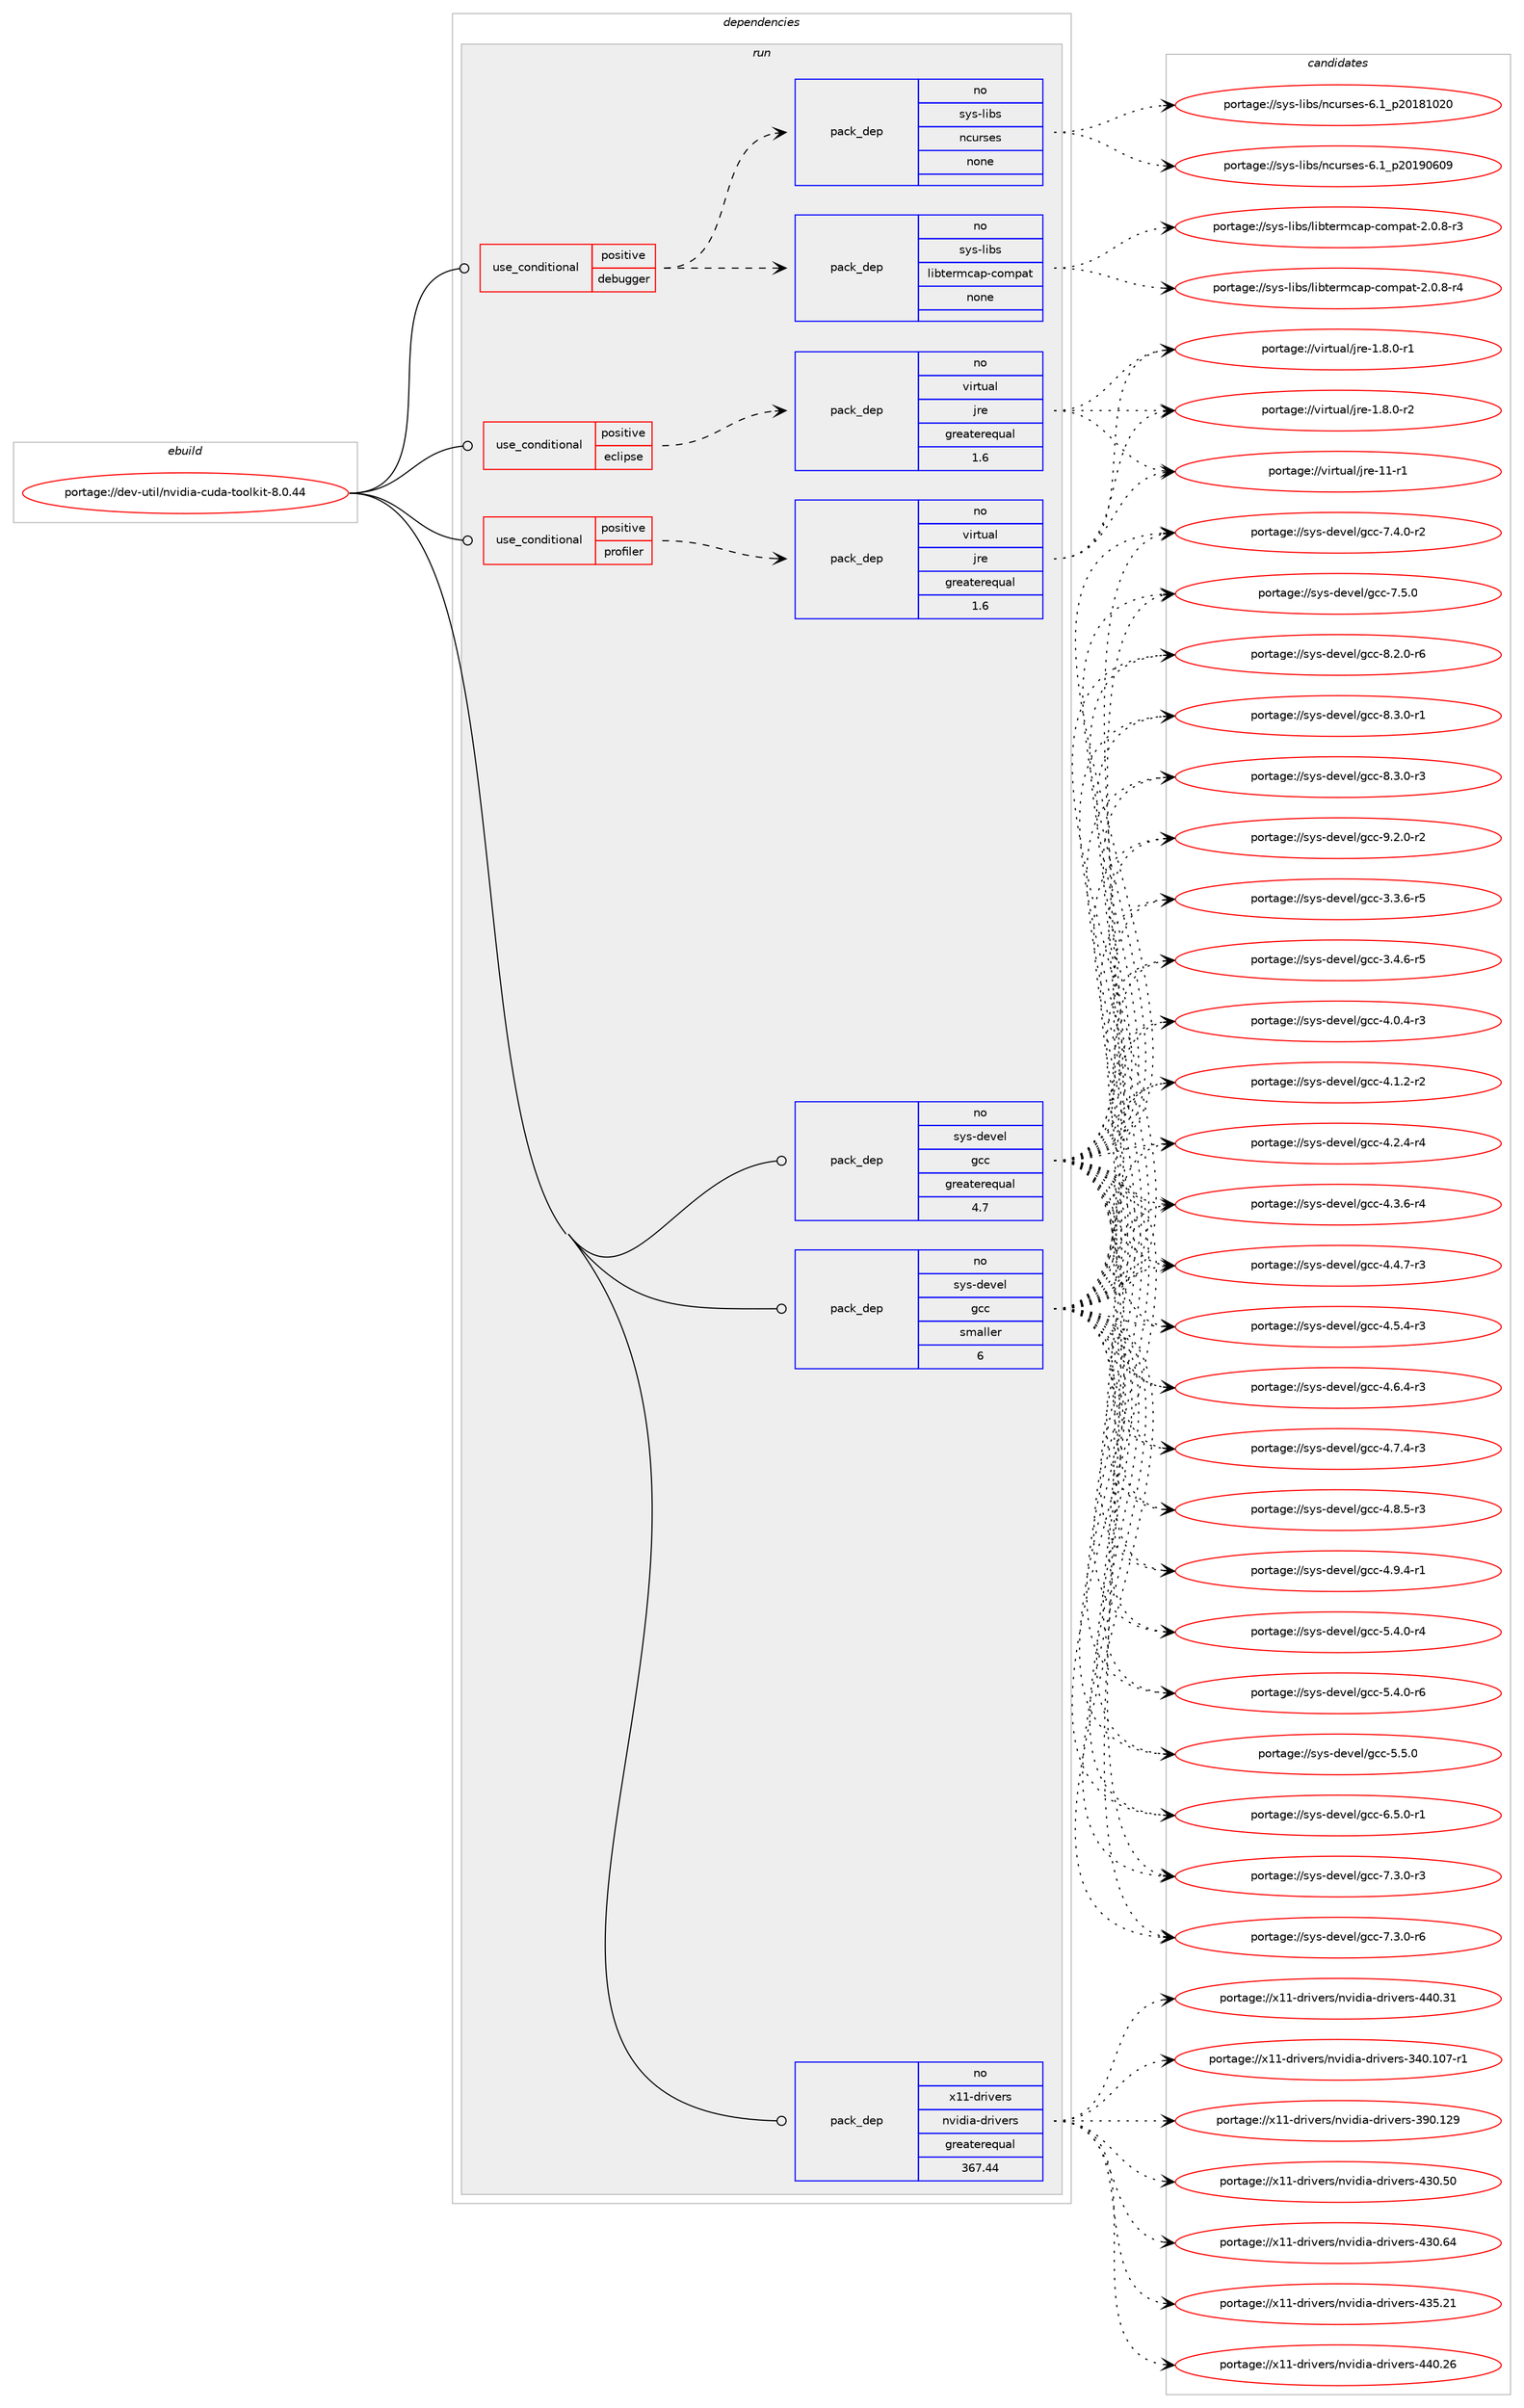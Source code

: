 digraph prolog {

# *************
# Graph options
# *************

newrank=true;
concentrate=true;
compound=true;
graph [rankdir=LR,fontname=Helvetica,fontsize=10,ranksep=1.5];#, ranksep=2.5, nodesep=0.2];
edge  [arrowhead=vee];
node  [fontname=Helvetica,fontsize=10];

# **********
# The ebuild
# **********

subgraph cluster_leftcol {
color=gray;
rank=same;
label=<<i>ebuild</i>>;
id [label="portage://dev-util/nvidia-cuda-toolkit-8.0.44", color=red, width=4, href="../dev-util/nvidia-cuda-toolkit-8.0.44.svg"];
}

# ****************
# The dependencies
# ****************

subgraph cluster_midcol {
color=gray;
label=<<i>dependencies</i>>;
subgraph cluster_compile {
fillcolor="#eeeeee";
style=filled;
label=<<i>compile</i>>;
}
subgraph cluster_compileandrun {
fillcolor="#eeeeee";
style=filled;
label=<<i>compile and run</i>>;
}
subgraph cluster_run {
fillcolor="#eeeeee";
style=filled;
label=<<i>run</i>>;
subgraph cond71565 {
dependency264196 [label=<<TABLE BORDER="0" CELLBORDER="1" CELLSPACING="0" CELLPADDING="4"><TR><TD ROWSPAN="3" CELLPADDING="10">use_conditional</TD></TR><TR><TD>positive</TD></TR><TR><TD>debugger</TD></TR></TABLE>>, shape=none, color=red];
subgraph pack188939 {
dependency264197 [label=<<TABLE BORDER="0" CELLBORDER="1" CELLSPACING="0" CELLPADDING="4" WIDTH="220"><TR><TD ROWSPAN="6" CELLPADDING="30">pack_dep</TD></TR><TR><TD WIDTH="110">no</TD></TR><TR><TD>sys-libs</TD></TR><TR><TD>libtermcap-compat</TD></TR><TR><TD>none</TD></TR><TR><TD></TD></TR></TABLE>>, shape=none, color=blue];
}
dependency264196:e -> dependency264197:w [weight=20,style="dashed",arrowhead="vee"];
subgraph pack188940 {
dependency264198 [label=<<TABLE BORDER="0" CELLBORDER="1" CELLSPACING="0" CELLPADDING="4" WIDTH="220"><TR><TD ROWSPAN="6" CELLPADDING="30">pack_dep</TD></TR><TR><TD WIDTH="110">no</TD></TR><TR><TD>sys-libs</TD></TR><TR><TD>ncurses</TD></TR><TR><TD>none</TD></TR><TR><TD></TD></TR></TABLE>>, shape=none, color=blue];
}
dependency264196:e -> dependency264198:w [weight=20,style="dashed",arrowhead="vee"];
}
id:e -> dependency264196:w [weight=20,style="solid",arrowhead="odot"];
subgraph cond71566 {
dependency264199 [label=<<TABLE BORDER="0" CELLBORDER="1" CELLSPACING="0" CELLPADDING="4"><TR><TD ROWSPAN="3" CELLPADDING="10">use_conditional</TD></TR><TR><TD>positive</TD></TR><TR><TD>eclipse</TD></TR></TABLE>>, shape=none, color=red];
subgraph pack188941 {
dependency264200 [label=<<TABLE BORDER="0" CELLBORDER="1" CELLSPACING="0" CELLPADDING="4" WIDTH="220"><TR><TD ROWSPAN="6" CELLPADDING="30">pack_dep</TD></TR><TR><TD WIDTH="110">no</TD></TR><TR><TD>virtual</TD></TR><TR><TD>jre</TD></TR><TR><TD>greaterequal</TD></TR><TR><TD>1.6</TD></TR></TABLE>>, shape=none, color=blue];
}
dependency264199:e -> dependency264200:w [weight=20,style="dashed",arrowhead="vee"];
}
id:e -> dependency264199:w [weight=20,style="solid",arrowhead="odot"];
subgraph cond71567 {
dependency264201 [label=<<TABLE BORDER="0" CELLBORDER="1" CELLSPACING="0" CELLPADDING="4"><TR><TD ROWSPAN="3" CELLPADDING="10">use_conditional</TD></TR><TR><TD>positive</TD></TR><TR><TD>profiler</TD></TR></TABLE>>, shape=none, color=red];
subgraph pack188942 {
dependency264202 [label=<<TABLE BORDER="0" CELLBORDER="1" CELLSPACING="0" CELLPADDING="4" WIDTH="220"><TR><TD ROWSPAN="6" CELLPADDING="30">pack_dep</TD></TR><TR><TD WIDTH="110">no</TD></TR><TR><TD>virtual</TD></TR><TR><TD>jre</TD></TR><TR><TD>greaterequal</TD></TR><TR><TD>1.6</TD></TR></TABLE>>, shape=none, color=blue];
}
dependency264201:e -> dependency264202:w [weight=20,style="dashed",arrowhead="vee"];
}
id:e -> dependency264201:w [weight=20,style="solid",arrowhead="odot"];
subgraph pack188943 {
dependency264203 [label=<<TABLE BORDER="0" CELLBORDER="1" CELLSPACING="0" CELLPADDING="4" WIDTH="220"><TR><TD ROWSPAN="6" CELLPADDING="30">pack_dep</TD></TR><TR><TD WIDTH="110">no</TD></TR><TR><TD>sys-devel</TD></TR><TR><TD>gcc</TD></TR><TR><TD>greaterequal</TD></TR><TR><TD>4.7</TD></TR></TABLE>>, shape=none, color=blue];
}
id:e -> dependency264203:w [weight=20,style="solid",arrowhead="odot"];
subgraph pack188944 {
dependency264204 [label=<<TABLE BORDER="0" CELLBORDER="1" CELLSPACING="0" CELLPADDING="4" WIDTH="220"><TR><TD ROWSPAN="6" CELLPADDING="30">pack_dep</TD></TR><TR><TD WIDTH="110">no</TD></TR><TR><TD>sys-devel</TD></TR><TR><TD>gcc</TD></TR><TR><TD>smaller</TD></TR><TR><TD>6</TD></TR></TABLE>>, shape=none, color=blue];
}
id:e -> dependency264204:w [weight=20,style="solid",arrowhead="odot"];
subgraph pack188945 {
dependency264205 [label=<<TABLE BORDER="0" CELLBORDER="1" CELLSPACING="0" CELLPADDING="4" WIDTH="220"><TR><TD ROWSPAN="6" CELLPADDING="30">pack_dep</TD></TR><TR><TD WIDTH="110">no</TD></TR><TR><TD>x11-drivers</TD></TR><TR><TD>nvidia-drivers</TD></TR><TR><TD>greaterequal</TD></TR><TR><TD>367.44</TD></TR></TABLE>>, shape=none, color=blue];
}
id:e -> dependency264205:w [weight=20,style="solid",arrowhead="odot"];
}
}

# **************
# The candidates
# **************

subgraph cluster_choices {
rank=same;
color=gray;
label=<<i>candidates</i>>;

subgraph choice188939 {
color=black;
nodesep=1;
choiceportage1151211154510810598115471081059811610111410999971124599111109112971164550464846564511451 [label="portage://sys-libs/libtermcap-compat-2.0.8-r3", color=red, width=4,href="../sys-libs/libtermcap-compat-2.0.8-r3.svg"];
choiceportage1151211154510810598115471081059811610111410999971124599111109112971164550464846564511452 [label="portage://sys-libs/libtermcap-compat-2.0.8-r4", color=red, width=4,href="../sys-libs/libtermcap-compat-2.0.8-r4.svg"];
dependency264197:e -> choiceportage1151211154510810598115471081059811610111410999971124599111109112971164550464846564511451:w [style=dotted,weight="100"];
dependency264197:e -> choiceportage1151211154510810598115471081059811610111410999971124599111109112971164550464846564511452:w [style=dotted,weight="100"];
}
subgraph choice188940 {
color=black;
nodesep=1;
choiceportage1151211154510810598115471109911711411510111545544649951125048495649485048 [label="portage://sys-libs/ncurses-6.1_p20181020", color=red, width=4,href="../sys-libs/ncurses-6.1_p20181020.svg"];
choiceportage1151211154510810598115471109911711411510111545544649951125048495748544857 [label="portage://sys-libs/ncurses-6.1_p20190609", color=red, width=4,href="../sys-libs/ncurses-6.1_p20190609.svg"];
dependency264198:e -> choiceportage1151211154510810598115471109911711411510111545544649951125048495649485048:w [style=dotted,weight="100"];
dependency264198:e -> choiceportage1151211154510810598115471109911711411510111545544649951125048495748544857:w [style=dotted,weight="100"];
}
subgraph choice188941 {
color=black;
nodesep=1;
choiceportage11810511411611797108471061141014549465646484511449 [label="portage://virtual/jre-1.8.0-r1", color=red, width=4,href="../virtual/jre-1.8.0-r1.svg"];
choiceportage11810511411611797108471061141014549465646484511450 [label="portage://virtual/jre-1.8.0-r2", color=red, width=4,href="../virtual/jre-1.8.0-r2.svg"];
choiceportage11810511411611797108471061141014549494511449 [label="portage://virtual/jre-11-r1", color=red, width=4,href="../virtual/jre-11-r1.svg"];
dependency264200:e -> choiceportage11810511411611797108471061141014549465646484511449:w [style=dotted,weight="100"];
dependency264200:e -> choiceportage11810511411611797108471061141014549465646484511450:w [style=dotted,weight="100"];
dependency264200:e -> choiceportage11810511411611797108471061141014549494511449:w [style=dotted,weight="100"];
}
subgraph choice188942 {
color=black;
nodesep=1;
choiceportage11810511411611797108471061141014549465646484511449 [label="portage://virtual/jre-1.8.0-r1", color=red, width=4,href="../virtual/jre-1.8.0-r1.svg"];
choiceportage11810511411611797108471061141014549465646484511450 [label="portage://virtual/jre-1.8.0-r2", color=red, width=4,href="../virtual/jre-1.8.0-r2.svg"];
choiceportage11810511411611797108471061141014549494511449 [label="portage://virtual/jre-11-r1", color=red, width=4,href="../virtual/jre-11-r1.svg"];
dependency264202:e -> choiceportage11810511411611797108471061141014549465646484511449:w [style=dotted,weight="100"];
dependency264202:e -> choiceportage11810511411611797108471061141014549465646484511450:w [style=dotted,weight="100"];
dependency264202:e -> choiceportage11810511411611797108471061141014549494511449:w [style=dotted,weight="100"];
}
subgraph choice188943 {
color=black;
nodesep=1;
choiceportage115121115451001011181011084710399994551465146544511453 [label="portage://sys-devel/gcc-3.3.6-r5", color=red, width=4,href="../sys-devel/gcc-3.3.6-r5.svg"];
choiceportage115121115451001011181011084710399994551465246544511453 [label="portage://sys-devel/gcc-3.4.6-r5", color=red, width=4,href="../sys-devel/gcc-3.4.6-r5.svg"];
choiceportage115121115451001011181011084710399994552464846524511451 [label="portage://sys-devel/gcc-4.0.4-r3", color=red, width=4,href="../sys-devel/gcc-4.0.4-r3.svg"];
choiceportage115121115451001011181011084710399994552464946504511450 [label="portage://sys-devel/gcc-4.1.2-r2", color=red, width=4,href="../sys-devel/gcc-4.1.2-r2.svg"];
choiceportage115121115451001011181011084710399994552465046524511452 [label="portage://sys-devel/gcc-4.2.4-r4", color=red, width=4,href="../sys-devel/gcc-4.2.4-r4.svg"];
choiceportage115121115451001011181011084710399994552465146544511452 [label="portage://sys-devel/gcc-4.3.6-r4", color=red, width=4,href="../sys-devel/gcc-4.3.6-r4.svg"];
choiceportage115121115451001011181011084710399994552465246554511451 [label="portage://sys-devel/gcc-4.4.7-r3", color=red, width=4,href="../sys-devel/gcc-4.4.7-r3.svg"];
choiceportage115121115451001011181011084710399994552465346524511451 [label="portage://sys-devel/gcc-4.5.4-r3", color=red, width=4,href="../sys-devel/gcc-4.5.4-r3.svg"];
choiceportage115121115451001011181011084710399994552465446524511451 [label="portage://sys-devel/gcc-4.6.4-r3", color=red, width=4,href="../sys-devel/gcc-4.6.4-r3.svg"];
choiceportage115121115451001011181011084710399994552465546524511451 [label="portage://sys-devel/gcc-4.7.4-r3", color=red, width=4,href="../sys-devel/gcc-4.7.4-r3.svg"];
choiceportage115121115451001011181011084710399994552465646534511451 [label="portage://sys-devel/gcc-4.8.5-r3", color=red, width=4,href="../sys-devel/gcc-4.8.5-r3.svg"];
choiceportage115121115451001011181011084710399994552465746524511449 [label="portage://sys-devel/gcc-4.9.4-r1", color=red, width=4,href="../sys-devel/gcc-4.9.4-r1.svg"];
choiceportage115121115451001011181011084710399994553465246484511452 [label="portage://sys-devel/gcc-5.4.0-r4", color=red, width=4,href="../sys-devel/gcc-5.4.0-r4.svg"];
choiceportage115121115451001011181011084710399994553465246484511454 [label="portage://sys-devel/gcc-5.4.0-r6", color=red, width=4,href="../sys-devel/gcc-5.4.0-r6.svg"];
choiceportage11512111545100101118101108471039999455346534648 [label="portage://sys-devel/gcc-5.5.0", color=red, width=4,href="../sys-devel/gcc-5.5.0.svg"];
choiceportage115121115451001011181011084710399994554465346484511449 [label="portage://sys-devel/gcc-6.5.0-r1", color=red, width=4,href="../sys-devel/gcc-6.5.0-r1.svg"];
choiceportage115121115451001011181011084710399994555465146484511451 [label="portage://sys-devel/gcc-7.3.0-r3", color=red, width=4,href="../sys-devel/gcc-7.3.0-r3.svg"];
choiceportage115121115451001011181011084710399994555465146484511454 [label="portage://sys-devel/gcc-7.3.0-r6", color=red, width=4,href="../sys-devel/gcc-7.3.0-r6.svg"];
choiceportage115121115451001011181011084710399994555465246484511450 [label="portage://sys-devel/gcc-7.4.0-r2", color=red, width=4,href="../sys-devel/gcc-7.4.0-r2.svg"];
choiceportage11512111545100101118101108471039999455546534648 [label="portage://sys-devel/gcc-7.5.0", color=red, width=4,href="../sys-devel/gcc-7.5.0.svg"];
choiceportage115121115451001011181011084710399994556465046484511454 [label="portage://sys-devel/gcc-8.2.0-r6", color=red, width=4,href="../sys-devel/gcc-8.2.0-r6.svg"];
choiceportage115121115451001011181011084710399994556465146484511449 [label="portage://sys-devel/gcc-8.3.0-r1", color=red, width=4,href="../sys-devel/gcc-8.3.0-r1.svg"];
choiceportage115121115451001011181011084710399994556465146484511451 [label="portage://sys-devel/gcc-8.3.0-r3", color=red, width=4,href="../sys-devel/gcc-8.3.0-r3.svg"];
choiceportage115121115451001011181011084710399994557465046484511450 [label="portage://sys-devel/gcc-9.2.0-r2", color=red, width=4,href="../sys-devel/gcc-9.2.0-r2.svg"];
dependency264203:e -> choiceportage115121115451001011181011084710399994551465146544511453:w [style=dotted,weight="100"];
dependency264203:e -> choiceportage115121115451001011181011084710399994551465246544511453:w [style=dotted,weight="100"];
dependency264203:e -> choiceportage115121115451001011181011084710399994552464846524511451:w [style=dotted,weight="100"];
dependency264203:e -> choiceportage115121115451001011181011084710399994552464946504511450:w [style=dotted,weight="100"];
dependency264203:e -> choiceportage115121115451001011181011084710399994552465046524511452:w [style=dotted,weight="100"];
dependency264203:e -> choiceportage115121115451001011181011084710399994552465146544511452:w [style=dotted,weight="100"];
dependency264203:e -> choiceportage115121115451001011181011084710399994552465246554511451:w [style=dotted,weight="100"];
dependency264203:e -> choiceportage115121115451001011181011084710399994552465346524511451:w [style=dotted,weight="100"];
dependency264203:e -> choiceportage115121115451001011181011084710399994552465446524511451:w [style=dotted,weight="100"];
dependency264203:e -> choiceportage115121115451001011181011084710399994552465546524511451:w [style=dotted,weight="100"];
dependency264203:e -> choiceportage115121115451001011181011084710399994552465646534511451:w [style=dotted,weight="100"];
dependency264203:e -> choiceportage115121115451001011181011084710399994552465746524511449:w [style=dotted,weight="100"];
dependency264203:e -> choiceportage115121115451001011181011084710399994553465246484511452:w [style=dotted,weight="100"];
dependency264203:e -> choiceportage115121115451001011181011084710399994553465246484511454:w [style=dotted,weight="100"];
dependency264203:e -> choiceportage11512111545100101118101108471039999455346534648:w [style=dotted,weight="100"];
dependency264203:e -> choiceportage115121115451001011181011084710399994554465346484511449:w [style=dotted,weight="100"];
dependency264203:e -> choiceportage115121115451001011181011084710399994555465146484511451:w [style=dotted,weight="100"];
dependency264203:e -> choiceportage115121115451001011181011084710399994555465146484511454:w [style=dotted,weight="100"];
dependency264203:e -> choiceportage115121115451001011181011084710399994555465246484511450:w [style=dotted,weight="100"];
dependency264203:e -> choiceportage11512111545100101118101108471039999455546534648:w [style=dotted,weight="100"];
dependency264203:e -> choiceportage115121115451001011181011084710399994556465046484511454:w [style=dotted,weight="100"];
dependency264203:e -> choiceportage115121115451001011181011084710399994556465146484511449:w [style=dotted,weight="100"];
dependency264203:e -> choiceportage115121115451001011181011084710399994556465146484511451:w [style=dotted,weight="100"];
dependency264203:e -> choiceportage115121115451001011181011084710399994557465046484511450:w [style=dotted,weight="100"];
}
subgraph choice188944 {
color=black;
nodesep=1;
choiceportage115121115451001011181011084710399994551465146544511453 [label="portage://sys-devel/gcc-3.3.6-r5", color=red, width=4,href="../sys-devel/gcc-3.3.6-r5.svg"];
choiceportage115121115451001011181011084710399994551465246544511453 [label="portage://sys-devel/gcc-3.4.6-r5", color=red, width=4,href="../sys-devel/gcc-3.4.6-r5.svg"];
choiceportage115121115451001011181011084710399994552464846524511451 [label="portage://sys-devel/gcc-4.0.4-r3", color=red, width=4,href="../sys-devel/gcc-4.0.4-r3.svg"];
choiceportage115121115451001011181011084710399994552464946504511450 [label="portage://sys-devel/gcc-4.1.2-r2", color=red, width=4,href="../sys-devel/gcc-4.1.2-r2.svg"];
choiceportage115121115451001011181011084710399994552465046524511452 [label="portage://sys-devel/gcc-4.2.4-r4", color=red, width=4,href="../sys-devel/gcc-4.2.4-r4.svg"];
choiceportage115121115451001011181011084710399994552465146544511452 [label="portage://sys-devel/gcc-4.3.6-r4", color=red, width=4,href="../sys-devel/gcc-4.3.6-r4.svg"];
choiceportage115121115451001011181011084710399994552465246554511451 [label="portage://sys-devel/gcc-4.4.7-r3", color=red, width=4,href="../sys-devel/gcc-4.4.7-r3.svg"];
choiceportage115121115451001011181011084710399994552465346524511451 [label="portage://sys-devel/gcc-4.5.4-r3", color=red, width=4,href="../sys-devel/gcc-4.5.4-r3.svg"];
choiceportage115121115451001011181011084710399994552465446524511451 [label="portage://sys-devel/gcc-4.6.4-r3", color=red, width=4,href="../sys-devel/gcc-4.6.4-r3.svg"];
choiceportage115121115451001011181011084710399994552465546524511451 [label="portage://sys-devel/gcc-4.7.4-r3", color=red, width=4,href="../sys-devel/gcc-4.7.4-r3.svg"];
choiceportage115121115451001011181011084710399994552465646534511451 [label="portage://sys-devel/gcc-4.8.5-r3", color=red, width=4,href="../sys-devel/gcc-4.8.5-r3.svg"];
choiceportage115121115451001011181011084710399994552465746524511449 [label="portage://sys-devel/gcc-4.9.4-r1", color=red, width=4,href="../sys-devel/gcc-4.9.4-r1.svg"];
choiceportage115121115451001011181011084710399994553465246484511452 [label="portage://sys-devel/gcc-5.4.0-r4", color=red, width=4,href="../sys-devel/gcc-5.4.0-r4.svg"];
choiceportage115121115451001011181011084710399994553465246484511454 [label="portage://sys-devel/gcc-5.4.0-r6", color=red, width=4,href="../sys-devel/gcc-5.4.0-r6.svg"];
choiceportage11512111545100101118101108471039999455346534648 [label="portage://sys-devel/gcc-5.5.0", color=red, width=4,href="../sys-devel/gcc-5.5.0.svg"];
choiceportage115121115451001011181011084710399994554465346484511449 [label="portage://sys-devel/gcc-6.5.0-r1", color=red, width=4,href="../sys-devel/gcc-6.5.0-r1.svg"];
choiceportage115121115451001011181011084710399994555465146484511451 [label="portage://sys-devel/gcc-7.3.0-r3", color=red, width=4,href="../sys-devel/gcc-7.3.0-r3.svg"];
choiceportage115121115451001011181011084710399994555465146484511454 [label="portage://sys-devel/gcc-7.3.0-r6", color=red, width=4,href="../sys-devel/gcc-7.3.0-r6.svg"];
choiceportage115121115451001011181011084710399994555465246484511450 [label="portage://sys-devel/gcc-7.4.0-r2", color=red, width=4,href="../sys-devel/gcc-7.4.0-r2.svg"];
choiceportage11512111545100101118101108471039999455546534648 [label="portage://sys-devel/gcc-7.5.0", color=red, width=4,href="../sys-devel/gcc-7.5.0.svg"];
choiceportage115121115451001011181011084710399994556465046484511454 [label="portage://sys-devel/gcc-8.2.0-r6", color=red, width=4,href="../sys-devel/gcc-8.2.0-r6.svg"];
choiceportage115121115451001011181011084710399994556465146484511449 [label="portage://sys-devel/gcc-8.3.0-r1", color=red, width=4,href="../sys-devel/gcc-8.3.0-r1.svg"];
choiceportage115121115451001011181011084710399994556465146484511451 [label="portage://sys-devel/gcc-8.3.0-r3", color=red, width=4,href="../sys-devel/gcc-8.3.0-r3.svg"];
choiceportage115121115451001011181011084710399994557465046484511450 [label="portage://sys-devel/gcc-9.2.0-r2", color=red, width=4,href="../sys-devel/gcc-9.2.0-r2.svg"];
dependency264204:e -> choiceportage115121115451001011181011084710399994551465146544511453:w [style=dotted,weight="100"];
dependency264204:e -> choiceportage115121115451001011181011084710399994551465246544511453:w [style=dotted,weight="100"];
dependency264204:e -> choiceportage115121115451001011181011084710399994552464846524511451:w [style=dotted,weight="100"];
dependency264204:e -> choiceportage115121115451001011181011084710399994552464946504511450:w [style=dotted,weight="100"];
dependency264204:e -> choiceportage115121115451001011181011084710399994552465046524511452:w [style=dotted,weight="100"];
dependency264204:e -> choiceportage115121115451001011181011084710399994552465146544511452:w [style=dotted,weight="100"];
dependency264204:e -> choiceportage115121115451001011181011084710399994552465246554511451:w [style=dotted,weight="100"];
dependency264204:e -> choiceportage115121115451001011181011084710399994552465346524511451:w [style=dotted,weight="100"];
dependency264204:e -> choiceportage115121115451001011181011084710399994552465446524511451:w [style=dotted,weight="100"];
dependency264204:e -> choiceportage115121115451001011181011084710399994552465546524511451:w [style=dotted,weight="100"];
dependency264204:e -> choiceportage115121115451001011181011084710399994552465646534511451:w [style=dotted,weight="100"];
dependency264204:e -> choiceportage115121115451001011181011084710399994552465746524511449:w [style=dotted,weight="100"];
dependency264204:e -> choiceportage115121115451001011181011084710399994553465246484511452:w [style=dotted,weight="100"];
dependency264204:e -> choiceportage115121115451001011181011084710399994553465246484511454:w [style=dotted,weight="100"];
dependency264204:e -> choiceportage11512111545100101118101108471039999455346534648:w [style=dotted,weight="100"];
dependency264204:e -> choiceportage115121115451001011181011084710399994554465346484511449:w [style=dotted,weight="100"];
dependency264204:e -> choiceportage115121115451001011181011084710399994555465146484511451:w [style=dotted,weight="100"];
dependency264204:e -> choiceportage115121115451001011181011084710399994555465146484511454:w [style=dotted,weight="100"];
dependency264204:e -> choiceportage115121115451001011181011084710399994555465246484511450:w [style=dotted,weight="100"];
dependency264204:e -> choiceportage11512111545100101118101108471039999455546534648:w [style=dotted,weight="100"];
dependency264204:e -> choiceportage115121115451001011181011084710399994556465046484511454:w [style=dotted,weight="100"];
dependency264204:e -> choiceportage115121115451001011181011084710399994556465146484511449:w [style=dotted,weight="100"];
dependency264204:e -> choiceportage115121115451001011181011084710399994556465146484511451:w [style=dotted,weight="100"];
dependency264204:e -> choiceportage115121115451001011181011084710399994557465046484511450:w [style=dotted,weight="100"];
}
subgraph choice188945 {
color=black;
nodesep=1;
choiceportage12049494510011410511810111411547110118105100105974510011410511810111411545515248464948554511449 [label="portage://x11-drivers/nvidia-drivers-340.107-r1", color=red, width=4,href="../x11-drivers/nvidia-drivers-340.107-r1.svg"];
choiceportage1204949451001141051181011141154711011810510010597451001141051181011141154551574846495057 [label="portage://x11-drivers/nvidia-drivers-390.129", color=red, width=4,href="../x11-drivers/nvidia-drivers-390.129.svg"];
choiceportage12049494510011410511810111411547110118105100105974510011410511810111411545525148465348 [label="portage://x11-drivers/nvidia-drivers-430.50", color=red, width=4,href="../x11-drivers/nvidia-drivers-430.50.svg"];
choiceportage12049494510011410511810111411547110118105100105974510011410511810111411545525148465452 [label="portage://x11-drivers/nvidia-drivers-430.64", color=red, width=4,href="../x11-drivers/nvidia-drivers-430.64.svg"];
choiceportage12049494510011410511810111411547110118105100105974510011410511810111411545525153465049 [label="portage://x11-drivers/nvidia-drivers-435.21", color=red, width=4,href="../x11-drivers/nvidia-drivers-435.21.svg"];
choiceportage12049494510011410511810111411547110118105100105974510011410511810111411545525248465054 [label="portage://x11-drivers/nvidia-drivers-440.26", color=red, width=4,href="../x11-drivers/nvidia-drivers-440.26.svg"];
choiceportage12049494510011410511810111411547110118105100105974510011410511810111411545525248465149 [label="portage://x11-drivers/nvidia-drivers-440.31", color=red, width=4,href="../x11-drivers/nvidia-drivers-440.31.svg"];
dependency264205:e -> choiceportage12049494510011410511810111411547110118105100105974510011410511810111411545515248464948554511449:w [style=dotted,weight="100"];
dependency264205:e -> choiceportage1204949451001141051181011141154711011810510010597451001141051181011141154551574846495057:w [style=dotted,weight="100"];
dependency264205:e -> choiceportage12049494510011410511810111411547110118105100105974510011410511810111411545525148465348:w [style=dotted,weight="100"];
dependency264205:e -> choiceportage12049494510011410511810111411547110118105100105974510011410511810111411545525148465452:w [style=dotted,weight="100"];
dependency264205:e -> choiceportage12049494510011410511810111411547110118105100105974510011410511810111411545525153465049:w [style=dotted,weight="100"];
dependency264205:e -> choiceportage12049494510011410511810111411547110118105100105974510011410511810111411545525248465054:w [style=dotted,weight="100"];
dependency264205:e -> choiceportage12049494510011410511810111411547110118105100105974510011410511810111411545525248465149:w [style=dotted,weight="100"];
}
}

}
